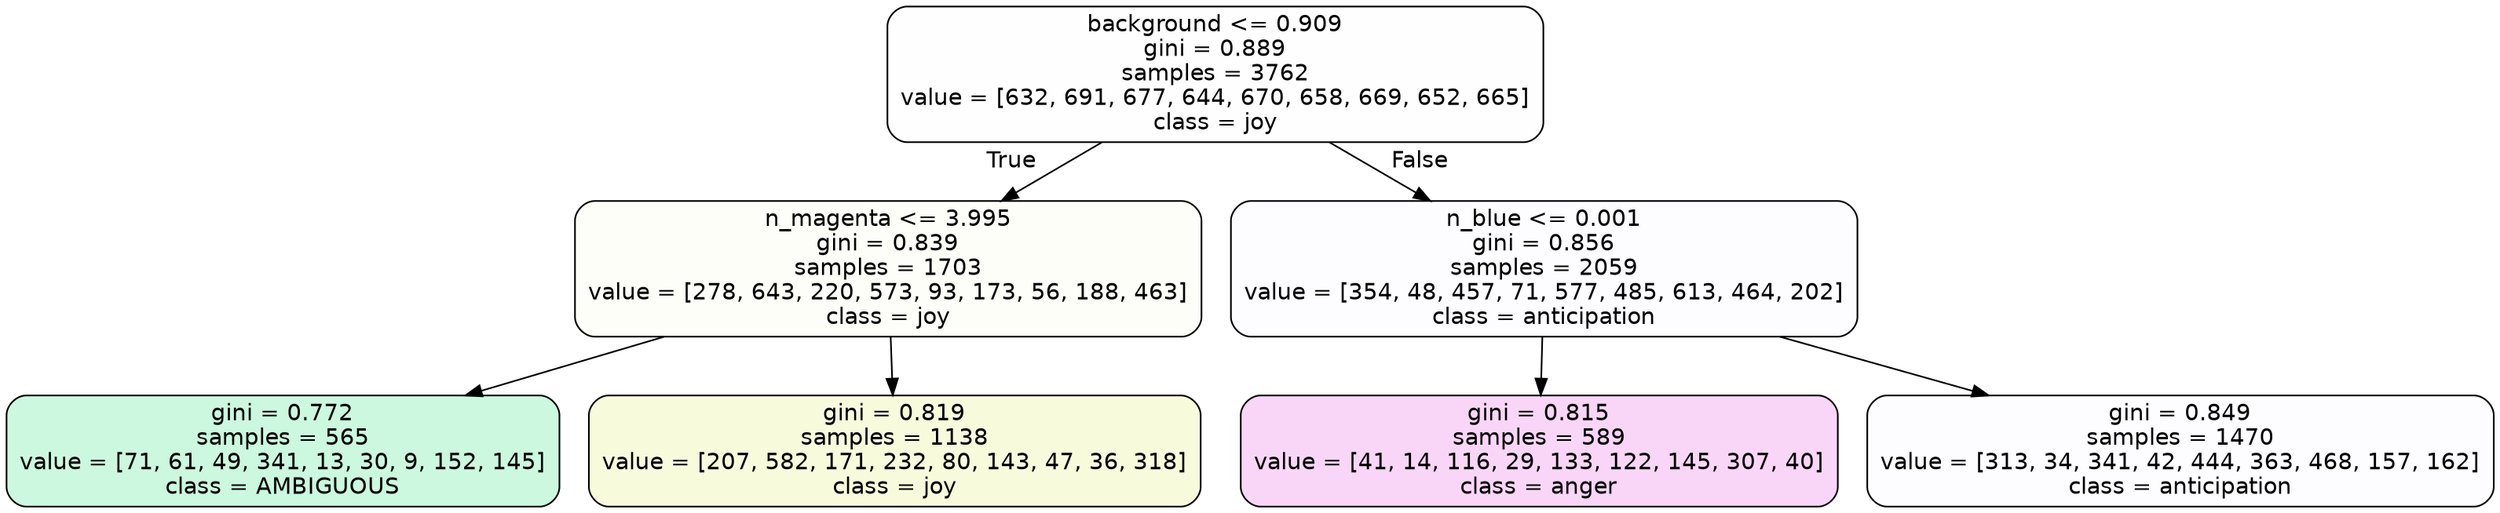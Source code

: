 digraph Tree {
node [shape=box, style="filled, rounded", color="black", fontname=helvetica] ;
edge [fontname=helvetica] ;
0 [label="background <= 0.909\ngini = 0.889\nsamples = 3762\nvalue = [632, 691, 677, 644, 670, 658, 669, 652, 665]\nclass = joy", fillcolor="#d7e53901"] ;
1 [label="n_magenta <= 3.995\ngini = 0.839\nsamples = 1703\nvalue = [278, 643, 220, 573, 93, 173, 56, 188, 463]\nclass = joy", fillcolor="#d7e53908"] ;
0 -> 1 [labeldistance=2.5, labelangle=45, headlabel="True"] ;
2 [label="gini = 0.772\nsamples = 565\nvalue = [71, 61, 49, 341, 13, 30, 9, 152, 145]\nclass = AMBIGUOUS", fillcolor="#39e58143"] ;
1 -> 2 ;
3 [label="gini = 0.819\nsamples = 1138\nvalue = [207, 582, 171, 232, 80, 143, 47, 36, 318]\nclass = joy", fillcolor="#d7e5392d"] ;
1 -> 3 ;
4 [label="n_blue <= 0.001\ngini = 0.856\nsamples = 2059\nvalue = [354, 48, 457, 71, 577, 485, 613, 464, 202]\nclass = anticipation", fillcolor="#8139e503"] ;
0 -> 4 [labeldistance=2.5, labelangle=-45, headlabel="False"] ;
5 [label="gini = 0.815\nsamples = 589\nvalue = [41, 14, 116, 29, 133, 122, 145, 307, 40]\nclass = anger", fillcolor="#e539d734"] ;
4 -> 5 ;
6 [label="gini = 0.849\nsamples = 1470\nvalue = [313, 34, 341, 42, 444, 363, 468, 157, 162]\nclass = anticipation", fillcolor="#8139e503"] ;
4 -> 6 ;
}